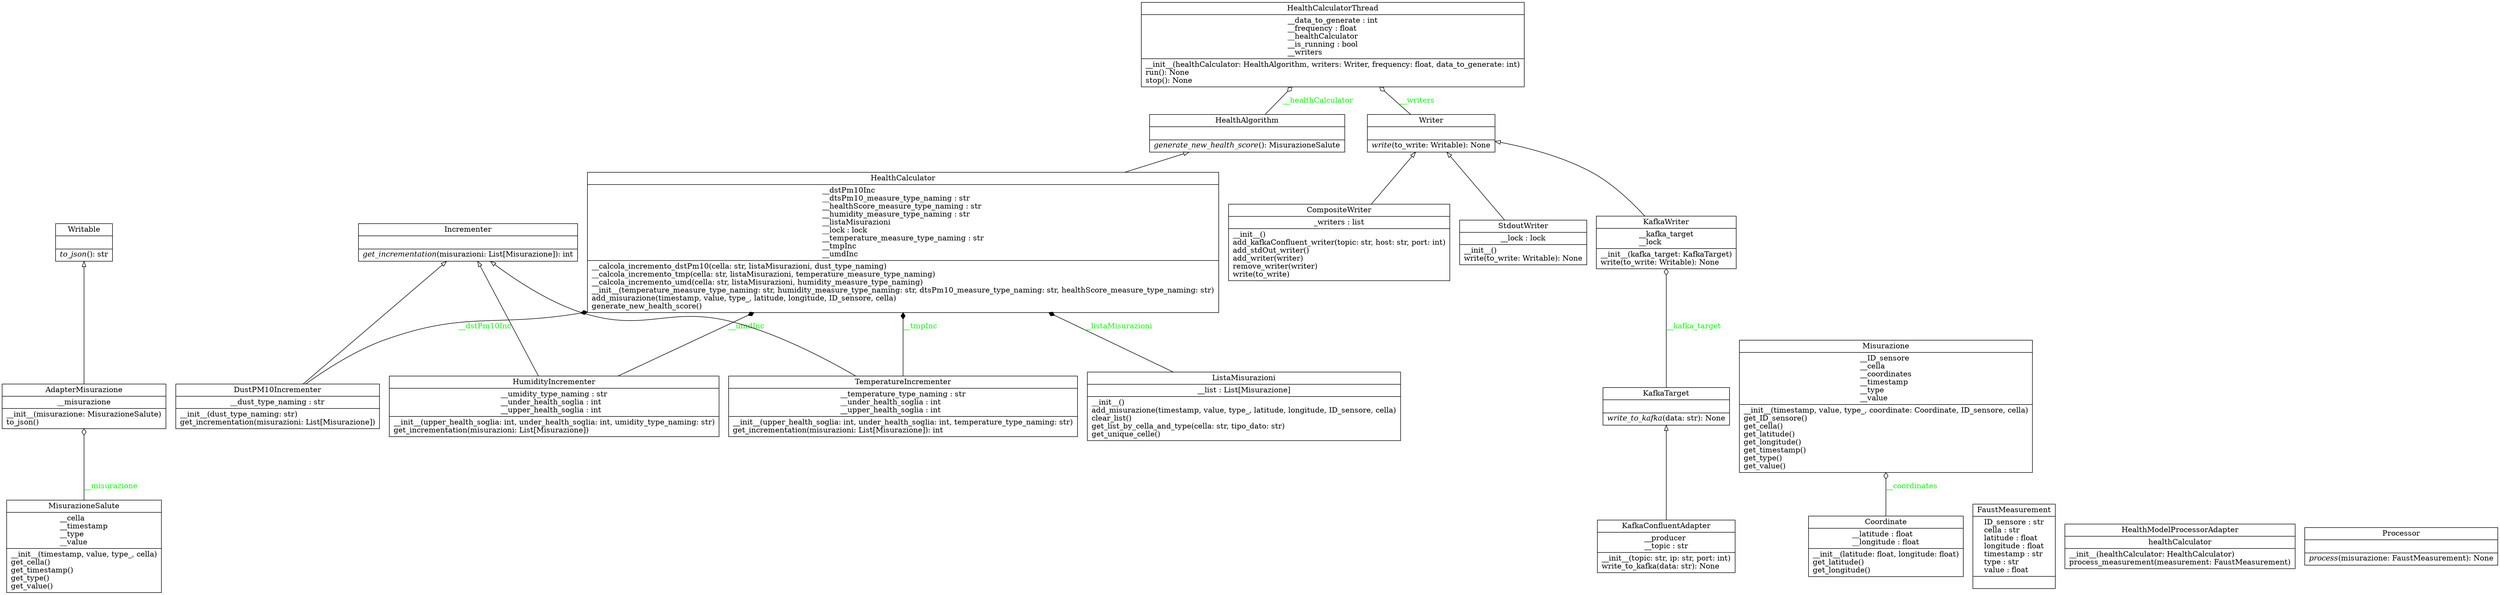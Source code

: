 digraph "classes" {
rankdir=BT
charset="utf-8"
"FaustProcessing.HealthStateModel.AdapterMisurazioneSalute.AdapterMisurazione" [color="black", fontcolor="black", label=<{AdapterMisurazione|__misurazione<br ALIGN="LEFT"/>|__init__(misurazione: MisurazioneSalute)<br ALIGN="LEFT"/>to_json()<br ALIGN="LEFT"/>}>, shape="record", style="solid"];
"FaustProcessing.HealthStateModel.Writers.CompositeWriter.CompositeWriter" [color="black", fontcolor="black", label=<{CompositeWriter|_writers : list<br ALIGN="LEFT"/>|__init__()<br ALIGN="LEFT"/>add_kafkaConfluent_writer(topic: str, host: str, port: int)<br ALIGN="LEFT"/>add_stdOut_writer()<br ALIGN="LEFT"/>add_writer(writer)<br ALIGN="LEFT"/>remove_writer(writer)<br ALIGN="LEFT"/>write(to_write)<br ALIGN="LEFT"/>}>, shape="record", style="solid"];
"FaustProcessing.HealthStateModel.Coordinate.Coordinate" [color="black", fontcolor="black", label=<{Coordinate|__latitude : float<br ALIGN="LEFT"/>__longitude : float<br ALIGN="LEFT"/>|__init__(latitude: float, longitude: float)<br ALIGN="LEFT"/>get_latitude()<br ALIGN="LEFT"/>get_longitude()<br ALIGN="LEFT"/>}>, shape="record", style="solid"];
"FaustProcessing.HealthStateModel.Incrementers.DustPM10Incrementer.DustPM10Incrementer" [color="black", fontcolor="black", label=<{DustPM10Incrementer|__dust_type_naming : str<br ALIGN="LEFT"/>|__init__(dust_type_naming: str)<br ALIGN="LEFT"/>get_incrementation(misurazioni: List[Misurazione])<br ALIGN="LEFT"/>}>, shape="record", style="solid"];
"FaustProcessing.ProcessingAdapter.FaustMeasurement.FaustMeasurement" [color="black", fontcolor="black", label=<{FaustMeasurement|ID_sensore : str<br ALIGN="LEFT"/>cella : str<br ALIGN="LEFT"/>latitude : float<br ALIGN="LEFT"/>longitude : float<br ALIGN="LEFT"/>timestamp : str<br ALIGN="LEFT"/>type : str<br ALIGN="LEFT"/>value : float<br ALIGN="LEFT"/>|}>, shape="record", style="solid"];
"FaustProcessing.HealthStateModel.HealthAlgorithm.HealthAlgorithm" [color="black", fontcolor="black", label=<{HealthAlgorithm|<br ALIGN="LEFT"/>|<I>generate_new_health_score</I>(): MisurazioneSalute<br ALIGN="LEFT"/>}>, shape="record", style="solid"];
"FaustProcessing.HealthStateModel.HealthCalculator.HealthCalculator" [color="black", fontcolor="black", label=<{HealthCalculator|__dstPm10Inc<br ALIGN="LEFT"/>__dtsPm10_measure_type_naming : str<br ALIGN="LEFT"/>__healthScore_measure_type_naming : str<br ALIGN="LEFT"/>__humidity_measure_type_naming : str<br ALIGN="LEFT"/>__listaMisurazioni<br ALIGN="LEFT"/>__lock : lock<br ALIGN="LEFT"/>__temperature_measure_type_naming : str<br ALIGN="LEFT"/>__tmpInc<br ALIGN="LEFT"/>__umdInc<br ALIGN="LEFT"/>|__calcola_incremento_dstPm10(cella: str, listaMisurazioni, dust_type_naming)<br ALIGN="LEFT"/>__calcola_incremento_tmp(cella: str, listaMisurazioni, temperature_measure_type_naming)<br ALIGN="LEFT"/>__calcola_incremento_umd(cella: str, listaMisurazioni, humidity_measure_type_naming)<br ALIGN="LEFT"/>__init__(temperature_measure_type_naming: str, humidity_measure_type_naming: str, dtsPm10_measure_type_naming: str, healthScore_measure_type_naming: str)<br ALIGN="LEFT"/>add_misurazione(timestamp, value, type_, latitude, longitude, ID_sensore, cella)<br ALIGN="LEFT"/>generate_new_health_score()<br ALIGN="LEFT"/>}>, shape="record", style="solid"];
"FaustProcessing.HealthStateModel.HealthCalculatorThread.HealthCalculatorThread" [color="black", fontcolor="black", label=<{HealthCalculatorThread|__data_to_generate : int<br ALIGN="LEFT"/>__frequency : float<br ALIGN="LEFT"/>__healthCalculator<br ALIGN="LEFT"/>__is_running : bool<br ALIGN="LEFT"/>__writers<br ALIGN="LEFT"/>|__init__(healthCalculator: HealthAlgorithm, writers: Writer, frequency: float, data_to_generate: int)<br ALIGN="LEFT"/>run(): None<br ALIGN="LEFT"/>stop(): None<br ALIGN="LEFT"/>}>, shape="record", style="solid"];
"FaustProcessing.ProcessingAdapter.HealthModelProcessorAdapter.HealthModelProcessorAdapter" [color="black", fontcolor="black", label=<{HealthModelProcessorAdapter|healthCalculator<br ALIGN="LEFT"/>|__init__(healthCalculator: HealthCalculator)<br ALIGN="LEFT"/>process_measurement(measurement: FaustMeasurement)<br ALIGN="LEFT"/>}>, shape="record", style="solid"];
"FaustProcessing.HealthStateModel.Incrementers.HumidityIncrementer.HumidityIncrementer" [color="black", fontcolor="black", label=<{HumidityIncrementer|__umidity_type_naming : str<br ALIGN="LEFT"/>__under_health_soglia : int<br ALIGN="LEFT"/>__upper_health_soglia : int<br ALIGN="LEFT"/>|__init__(upper_health_soglia: int, under_health_soglia: int, umidity_type_naming: str)<br ALIGN="LEFT"/>get_incrementation(misurazioni: List[Misurazione])<br ALIGN="LEFT"/>}>, shape="record", style="solid"];
"FaustProcessing.HealthStateModel.Incrementers.Incrementer.Incrementer" [color="black", fontcolor="black", label=<{Incrementer|<br ALIGN="LEFT"/>|<I>get_incrementation</I>(misurazioni: List[Misurazione]): int<br ALIGN="LEFT"/>}>, shape="record", style="solid"];
"FaustProcessing.HealthStateModel.Writers.kafkaAdapter.KafkaConfluentAdapter.KafkaConfluentAdapter" [color="black", fontcolor="black", label=<{KafkaConfluentAdapter|__producer<br ALIGN="LEFT"/>__topic : str<br ALIGN="LEFT"/>|__init__(topic: str, ip: str, port: int)<br ALIGN="LEFT"/>write_to_kafka(data: str): None<br ALIGN="LEFT"/>}>, shape="record", style="solid"];
"FaustProcessing.HealthStateModel.Writers.kafkaAdapter.KafkaTarget.KafkaTarget" [color="black", fontcolor="black", label=<{KafkaTarget|<br ALIGN="LEFT"/>|<I>write_to_kafka</I>(data: str): None<br ALIGN="LEFT"/>}>, shape="record", style="solid"];
"FaustProcessing.HealthStateModel.Writers.KafkaWriter.KafkaWriter" [color="black", fontcolor="black", label=<{KafkaWriter|__kafka_target<br ALIGN="LEFT"/>__lock<br ALIGN="LEFT"/>|__init__(kafka_target: KafkaTarget)<br ALIGN="LEFT"/>write(to_write: Writable): None<br ALIGN="LEFT"/>}>, shape="record", style="solid"];
"FaustProcessing.HealthStateModel.ListaMisurazioni.ListaMisurazioni" [color="black", fontcolor="black", label=<{ListaMisurazioni|__list : List[Misurazione]<br ALIGN="LEFT"/>|__init__()<br ALIGN="LEFT"/>add_misurazione(timestamp, value, type_, latitude, longitude, ID_sensore, cella)<br ALIGN="LEFT"/>clear_list()<br ALIGN="LEFT"/>get_list_by_cella_and_type(cella: str, tipo_dato: str)<br ALIGN="LEFT"/>get_unique_celle()<br ALIGN="LEFT"/>}>, shape="record", style="solid"];
"FaustProcessing.HealthStateModel.Misurazione.Misurazione" [color="black", fontcolor="black", label=<{Misurazione|__ID_sensore<br ALIGN="LEFT"/>__cella<br ALIGN="LEFT"/>__coordinates<br ALIGN="LEFT"/>__timestamp<br ALIGN="LEFT"/>__type<br ALIGN="LEFT"/>__value<br ALIGN="LEFT"/>|__init__(timestamp, value, type_, coordinate: Coordinate, ID_sensore, cella)<br ALIGN="LEFT"/>get_ID_sensore()<br ALIGN="LEFT"/>get_cella()<br ALIGN="LEFT"/>get_latitude()<br ALIGN="LEFT"/>get_longitude()<br ALIGN="LEFT"/>get_timestamp()<br ALIGN="LEFT"/>get_type()<br ALIGN="LEFT"/>get_value()<br ALIGN="LEFT"/>}>, shape="record", style="solid"];
"FaustProcessing.HealthStateModel.MisurazioneSalute.MisurazioneSalute" [color="black", fontcolor="black", label=<{MisurazioneSalute|__cella<br ALIGN="LEFT"/>__timestamp<br ALIGN="LEFT"/>__type<br ALIGN="LEFT"/>__value<br ALIGN="LEFT"/>|__init__(timestamp, value, type_, cella)<br ALIGN="LEFT"/>get_cella()<br ALIGN="LEFT"/>get_timestamp()<br ALIGN="LEFT"/>get_type()<br ALIGN="LEFT"/>get_value()<br ALIGN="LEFT"/>}>, shape="record", style="solid"];
"FaustProcessing.ProcessingAdapter.FaustProcessor.Processor" [color="black", fontcolor="black", label=<{Processor|<br ALIGN="LEFT"/>|<I>process</I>(misurazione: FaustMeasurement): None<br ALIGN="LEFT"/>}>, shape="record", style="solid"];
"FaustProcessing.HealthStateModel.Writers.StdoutWriter.StdoutWriter" [color="black", fontcolor="black", label=<{StdoutWriter|__lock : lock<br ALIGN="LEFT"/>|__init__()<br ALIGN="LEFT"/>write(to_write: Writable): None<br ALIGN="LEFT"/>}>, shape="record", style="solid"];
"FaustProcessing.HealthStateModel.Incrementers.TemperatureIncrementer.TemperatureIncrementer" [color="black", fontcolor="black", label=<{TemperatureIncrementer|__temperature_type_naming : str<br ALIGN="LEFT"/>__under_health_soglia : int<br ALIGN="LEFT"/>__upper_health_soglia : int<br ALIGN="LEFT"/>|__init__(upper_health_soglia: int, under_health_soglia: int, temperature_type_naming: str)<br ALIGN="LEFT"/>get_incrementation(misurazioni: List[Misurazione]): int<br ALIGN="LEFT"/>}>, shape="record", style="solid"];
"FaustProcessing.HealthStateModel.Writers.Writable.Writable" [color="black", fontcolor="black", label=<{Writable|<br ALIGN="LEFT"/>|<I>to_json</I>(): str<br ALIGN="LEFT"/>}>, shape="record", style="solid"];
"FaustProcessing.HealthStateModel.Writers.Writer.Writer" [color="black", fontcolor="black", label=<{Writer|<br ALIGN="LEFT"/>|<I>write</I>(to_write: Writable): None<br ALIGN="LEFT"/>}>, shape="record", style="solid"];
"FaustProcessing.HealthStateModel.AdapterMisurazioneSalute.AdapterMisurazione" -> "FaustProcessing.HealthStateModel.Writers.Writable.Writable" [arrowhead="empty", arrowtail="none"];
"FaustProcessing.HealthStateModel.HealthCalculator.HealthCalculator" -> "FaustProcessing.HealthStateModel.HealthAlgorithm.HealthAlgorithm" [arrowhead="empty", arrowtail="none"];
"FaustProcessing.HealthStateModel.Incrementers.DustPM10Incrementer.DustPM10Incrementer" -> "FaustProcessing.HealthStateModel.Incrementers.Incrementer.Incrementer" [arrowhead="empty", arrowtail="none"];
"FaustProcessing.HealthStateModel.Incrementers.HumidityIncrementer.HumidityIncrementer" -> "FaustProcessing.HealthStateModel.Incrementers.Incrementer.Incrementer" [arrowhead="empty", arrowtail="none"];
"FaustProcessing.HealthStateModel.Incrementers.TemperatureIncrementer.TemperatureIncrementer" -> "FaustProcessing.HealthStateModel.Incrementers.Incrementer.Incrementer" [arrowhead="empty", arrowtail="none"];
"FaustProcessing.HealthStateModel.Writers.CompositeWriter.CompositeWriter" -> "FaustProcessing.HealthStateModel.Writers.Writer.Writer" [arrowhead="empty", arrowtail="none"];
"FaustProcessing.HealthStateModel.Writers.KafkaWriter.KafkaWriter" -> "FaustProcessing.HealthStateModel.Writers.Writer.Writer" [arrowhead="empty", arrowtail="none"];
"FaustProcessing.HealthStateModel.Writers.StdoutWriter.StdoutWriter" -> "FaustProcessing.HealthStateModel.Writers.Writer.Writer" [arrowhead="empty", arrowtail="none"];
"FaustProcessing.HealthStateModel.Writers.kafkaAdapter.KafkaConfluentAdapter.KafkaConfluentAdapter" -> "FaustProcessing.HealthStateModel.Writers.kafkaAdapter.KafkaTarget.KafkaTarget" [arrowhead="empty", arrowtail="none"];
"FaustProcessing.HealthStateModel.Incrementers.DustPM10Incrementer.DustPM10Incrementer" -> "FaustProcessing.HealthStateModel.HealthCalculator.HealthCalculator" [arrowhead="diamond", arrowtail="none", fontcolor="green", label="__dstPm10Inc", style="solid"];
"FaustProcessing.HealthStateModel.Incrementers.HumidityIncrementer.HumidityIncrementer" -> "FaustProcessing.HealthStateModel.HealthCalculator.HealthCalculator" [arrowhead="diamond", arrowtail="none", fontcolor="green", label="__umdInc", style="solid"];
"FaustProcessing.HealthStateModel.Incrementers.TemperatureIncrementer.TemperatureIncrementer" -> "FaustProcessing.HealthStateModel.HealthCalculator.HealthCalculator" [arrowhead="diamond", arrowtail="none", fontcolor="green", label="__tmpInc", style="solid"];
"FaustProcessing.HealthStateModel.ListaMisurazioni.ListaMisurazioni" -> "FaustProcessing.HealthStateModel.HealthCalculator.HealthCalculator" [arrowhead="diamond", arrowtail="none", fontcolor="green", label="__listaMisurazioni", style="solid"];
"FaustProcessing.HealthStateModel.Coordinate.Coordinate" -> "FaustProcessing.HealthStateModel.Misurazione.Misurazione" [arrowhead="odiamond", arrowtail="none", fontcolor="green", label="__coordinates", style="solid"];
"FaustProcessing.HealthStateModel.HealthAlgorithm.HealthAlgorithm" -> "FaustProcessing.HealthStateModel.HealthCalculatorThread.HealthCalculatorThread" [arrowhead="odiamond", arrowtail="none", fontcolor="green", label="__healthCalculator", style="solid"];
"FaustProcessing.HealthStateModel.MisurazioneSalute.MisurazioneSalute" -> "FaustProcessing.HealthStateModel.AdapterMisurazioneSalute.AdapterMisurazione" [arrowhead="odiamond", arrowtail="none", fontcolor="green", label="__misurazione", style="solid"];
"FaustProcessing.HealthStateModel.Writers.Writer.Writer" -> "FaustProcessing.HealthStateModel.HealthCalculatorThread.HealthCalculatorThread" [arrowhead="odiamond", arrowtail="none", fontcolor="green", label="__writers", style="solid"];
"FaustProcessing.HealthStateModel.Writers.kafkaAdapter.KafkaTarget.KafkaTarget" -> "FaustProcessing.HealthStateModel.Writers.KafkaWriter.KafkaWriter" [arrowhead="odiamond", arrowtail="none", fontcolor="green", label="__kafka_target", style="solid"];
}
